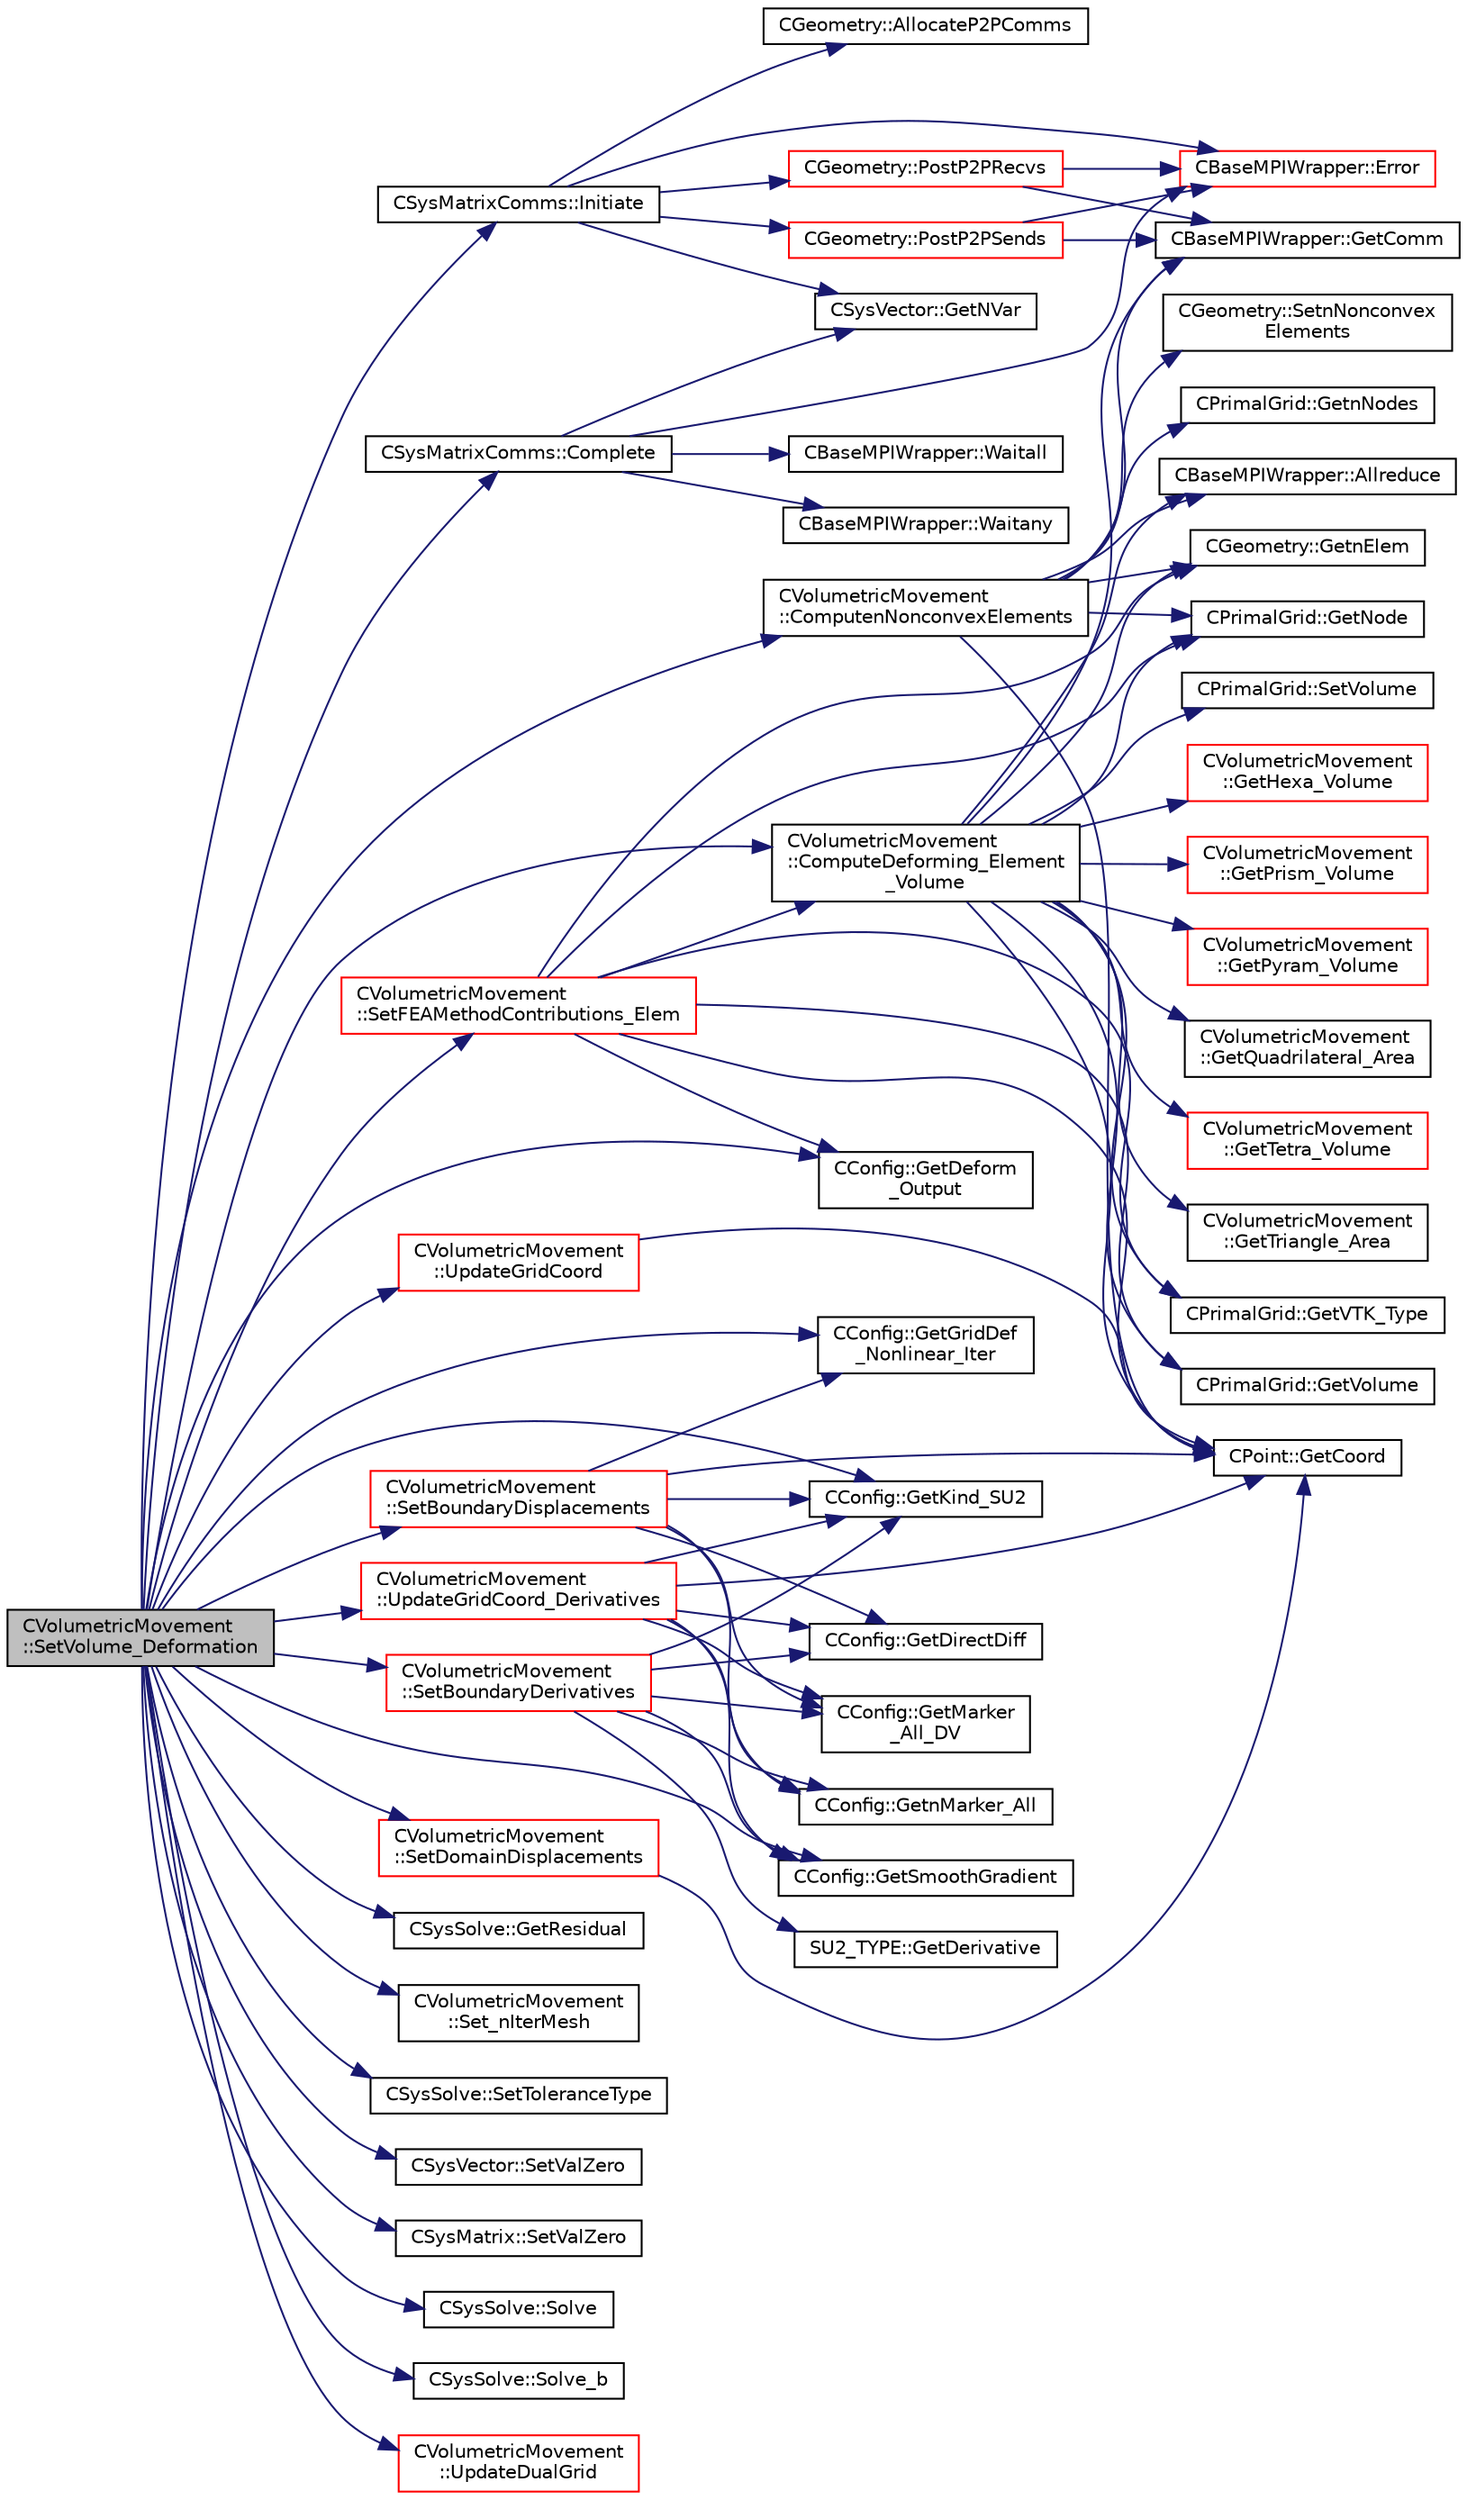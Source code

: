 digraph "CVolumetricMovement::SetVolume_Deformation"
{
 // LATEX_PDF_SIZE
  edge [fontname="Helvetica",fontsize="10",labelfontname="Helvetica",labelfontsize="10"];
  node [fontname="Helvetica",fontsize="10",shape=record];
  rankdir="LR";
  Node1 [label="CVolumetricMovement\l::SetVolume_Deformation",height=0.2,width=0.4,color="black", fillcolor="grey75", style="filled", fontcolor="black",tooltip="Grid deformation using the spring analogy method."];
  Node1 -> Node2 [color="midnightblue",fontsize="10",style="solid",fontname="Helvetica"];
  Node2 [label="CSysMatrixComms::Complete",height=0.2,width=0.4,color="black", fillcolor="white", style="filled",URL="$structCSysMatrixComms.html#a672e72a89fc1ae7345d0ce91bd81972b",tooltip="Routine to complete the set of non-blocking communications launched by Initiate() and unpacking of th..."];
  Node2 -> Node3 [color="midnightblue",fontsize="10",style="solid",fontname="Helvetica"];
  Node3 [label="CBaseMPIWrapper::Error",height=0.2,width=0.4,color="red", fillcolor="white", style="filled",URL="$classCBaseMPIWrapper.html#a04457c47629bda56704e6a8804833eeb",tooltip=" "];
  Node2 -> Node5 [color="midnightblue",fontsize="10",style="solid",fontname="Helvetica"];
  Node5 [label="CSysVector::GetNVar",height=0.2,width=0.4,color="black", fillcolor="white", style="filled",URL="$classCSysVector.html#ac0b4bcd823f7905143430a7bbdcad6f2",tooltip="return the number of variables at each block (typically number per node)"];
  Node2 -> Node6 [color="midnightblue",fontsize="10",style="solid",fontname="Helvetica"];
  Node6 [label="CBaseMPIWrapper::Waitall",height=0.2,width=0.4,color="black", fillcolor="white", style="filled",URL="$classCBaseMPIWrapper.html#a01c02f8c0c799ccd15023f0c2c3cae27",tooltip=" "];
  Node2 -> Node7 [color="midnightblue",fontsize="10",style="solid",fontname="Helvetica"];
  Node7 [label="CBaseMPIWrapper::Waitany",height=0.2,width=0.4,color="black", fillcolor="white", style="filled",URL="$classCBaseMPIWrapper.html#a5f4a1382f625fbbfb2c6224a87591825",tooltip=" "];
  Node1 -> Node8 [color="midnightblue",fontsize="10",style="solid",fontname="Helvetica"];
  Node8 [label="CVolumetricMovement\l::ComputeDeforming_Element\l_Volume",height=0.2,width=0.4,color="black", fillcolor="white", style="filled",URL="$classCVolumetricMovement.html#a7acdc25230eeae12974e8b4ffa054497",tooltip="Check for negative volumes (all elements) after performing grid deformation."];
  Node8 -> Node9 [color="midnightblue",fontsize="10",style="solid",fontname="Helvetica"];
  Node9 [label="CBaseMPIWrapper::Allreduce",height=0.2,width=0.4,color="black", fillcolor="white", style="filled",URL="$classCBaseMPIWrapper.html#a381d4b3738c09d92ee1ae9f89715b541",tooltip=" "];
  Node8 -> Node10 [color="midnightblue",fontsize="10",style="solid",fontname="Helvetica"];
  Node10 [label="CBaseMPIWrapper::GetComm",height=0.2,width=0.4,color="black", fillcolor="white", style="filled",URL="$classCBaseMPIWrapper.html#a8154391fc3522954802889d81d4ef5da",tooltip=" "];
  Node8 -> Node11 [color="midnightblue",fontsize="10",style="solid",fontname="Helvetica"];
  Node11 [label="CPoint::GetCoord",height=0.2,width=0.4,color="black", fillcolor="white", style="filled",URL="$classCPoint.html#ab16c29dd03911529cd73bf467c313179",tooltip="Get the coordinates dor the control volume."];
  Node8 -> Node12 [color="midnightblue",fontsize="10",style="solid",fontname="Helvetica"];
  Node12 [label="CVolumetricMovement\l::GetHexa_Volume",height=0.2,width=0.4,color="red", fillcolor="white", style="filled",URL="$classCVolumetricMovement.html#a9f64dfd8852769dde44251d1891f79f7",tooltip="Compute the shape functions for hexahedron."];
  Node8 -> Node14 [color="midnightblue",fontsize="10",style="solid",fontname="Helvetica"];
  Node14 [label="CGeometry::GetnElem",height=0.2,width=0.4,color="black", fillcolor="white", style="filled",URL="$classCGeometry.html#a3cac58e3b4dd3f8350bd308acb7e3bc1",tooltip="Get number of elements."];
  Node8 -> Node15 [color="midnightblue",fontsize="10",style="solid",fontname="Helvetica"];
  Node15 [label="CPrimalGrid::GetNode",height=0.2,width=0.4,color="black", fillcolor="white", style="filled",URL="$classCPrimalGrid.html#a6353b89f5a8a3948cd475da6152bf077",tooltip="Get the nodes shared by the primal grid element."];
  Node8 -> Node16 [color="midnightblue",fontsize="10",style="solid",fontname="Helvetica"];
  Node16 [label="CVolumetricMovement\l::GetPrism_Volume",height=0.2,width=0.4,color="red", fillcolor="white", style="filled",URL="$classCVolumetricMovement.html#a9562d2a0f25665a91ca15aa977a30676",tooltip="Compute the shape functions for hexahedron."];
  Node8 -> Node17 [color="midnightblue",fontsize="10",style="solid",fontname="Helvetica"];
  Node17 [label="CVolumetricMovement\l::GetPyram_Volume",height=0.2,width=0.4,color="red", fillcolor="white", style="filled",URL="$classCVolumetricMovement.html#a9ec6a2fa1a0720585e3ccacf7b5f7df3",tooltip="Compute the shape functions for hexahedron."];
  Node8 -> Node18 [color="midnightblue",fontsize="10",style="solid",fontname="Helvetica"];
  Node18 [label="CVolumetricMovement\l::GetQuadrilateral_Area",height=0.2,width=0.4,color="black", fillcolor="white", style="filled",URL="$classCVolumetricMovement.html#a28a79d0b6e2568d100dd5b8074730c02",tooltip="Compute the shape functions for hexahedron."];
  Node8 -> Node19 [color="midnightblue",fontsize="10",style="solid",fontname="Helvetica"];
  Node19 [label="CVolumetricMovement\l::GetTetra_Volume",height=0.2,width=0.4,color="red", fillcolor="white", style="filled",URL="$classCVolumetricMovement.html#ac211b313f49bcb59f82a6ae9b2c158b1",tooltip="Compute the shape functions for hexahedron."];
  Node8 -> Node20 [color="midnightblue",fontsize="10",style="solid",fontname="Helvetica"];
  Node20 [label="CVolumetricMovement\l::GetTriangle_Area",height=0.2,width=0.4,color="black", fillcolor="white", style="filled",URL="$classCVolumetricMovement.html#ad530e178938f5ed5d029470d138fc8be",tooltip="Compute the shape functions for hexahedron."];
  Node8 -> Node21 [color="midnightblue",fontsize="10",style="solid",fontname="Helvetica"];
  Node21 [label="CPrimalGrid::GetVolume",height=0.2,width=0.4,color="black", fillcolor="white", style="filled",URL="$classCPrimalGrid.html#a21122a187207f6cbd552d98c60e848c4",tooltip="Get the center of gravity of an element (including edges)."];
  Node8 -> Node22 [color="midnightblue",fontsize="10",style="solid",fontname="Helvetica"];
  Node22 [label="CPrimalGrid::GetVTK_Type",height=0.2,width=0.4,color="black", fillcolor="white", style="filled",URL="$classCPrimalGrid.html#ad506ad8f97dd70d71c1ee6f407df4cf5",tooltip="Get VTK type."];
  Node8 -> Node23 [color="midnightblue",fontsize="10",style="solid",fontname="Helvetica"];
  Node23 [label="CPrimalGrid::SetVolume",height=0.2,width=0.4,color="black", fillcolor="white", style="filled",URL="$classCPrimalGrid.html#a14dbb458d64bbc96aa69507d849054fe",tooltip="Set the center of gravity of an element (including edges)."];
  Node1 -> Node24 [color="midnightblue",fontsize="10",style="solid",fontname="Helvetica"];
  Node24 [label="CVolumetricMovement\l::ComputenNonconvexElements",height=0.2,width=0.4,color="black", fillcolor="white", style="filled",URL="$classCVolumetricMovement.html#ab80270f600d944501508237568a163bb",tooltip="Compute amount of nonconvex elements."];
  Node24 -> Node9 [color="midnightblue",fontsize="10",style="solid",fontname="Helvetica"];
  Node24 -> Node10 [color="midnightblue",fontsize="10",style="solid",fontname="Helvetica"];
  Node24 -> Node11 [color="midnightblue",fontsize="10",style="solid",fontname="Helvetica"];
  Node24 -> Node14 [color="midnightblue",fontsize="10",style="solid",fontname="Helvetica"];
  Node24 -> Node25 [color="midnightblue",fontsize="10",style="solid",fontname="Helvetica"];
  Node25 [label="CPrimalGrid::GetnNodes",height=0.2,width=0.4,color="black", fillcolor="white", style="filled",URL="$classCPrimalGrid.html#ad07e4929bb7093fd08f1314a57739cce",tooltip="Get number of nodes of the element."];
  Node24 -> Node15 [color="midnightblue",fontsize="10",style="solid",fontname="Helvetica"];
  Node24 -> Node26 [color="midnightblue",fontsize="10",style="solid",fontname="Helvetica"];
  Node26 [label="CGeometry::SetnNonconvex\lElements",height=0.2,width=0.4,color="black", fillcolor="white", style="filled",URL="$classCGeometry.html#a9f0580ad85f8ee315f401896f15eccdc",tooltip="Set the amount of nonconvex elements in the mesh."];
  Node1 -> Node27 [color="midnightblue",fontsize="10",style="solid",fontname="Helvetica"];
  Node27 [label="CConfig::GetDeform\l_Output",height=0.2,width=0.4,color="black", fillcolor="white", style="filled",URL="$classCConfig.html#addf46fdb73c59de82d7a559c3588582a",tooltip="Get information about writing grid deformation residuals to the console."];
  Node1 -> Node28 [color="midnightblue",fontsize="10",style="solid",fontname="Helvetica"];
  Node28 [label="CConfig::GetGridDef\l_Nonlinear_Iter",height=0.2,width=0.4,color="black", fillcolor="white", style="filled",URL="$classCConfig.html#ab4138bc980175ed3f2b763a18bdd67ff",tooltip="Get the number of nonlinear increments for mesh deformation."];
  Node1 -> Node29 [color="midnightblue",fontsize="10",style="solid",fontname="Helvetica"];
  Node29 [label="CConfig::GetKind_SU2",height=0.2,width=0.4,color="black", fillcolor="white", style="filled",URL="$classCConfig.html#a8a176b0a0c34db4d6dcc9e55e240e37b",tooltip="Get the kind of SU2 software component."];
  Node1 -> Node30 [color="midnightblue",fontsize="10",style="solid",fontname="Helvetica"];
  Node30 [label="CSysSolve::GetResidual",height=0.2,width=0.4,color="black", fillcolor="white", style="filled",URL="$classCSysSolve.html#a8309f4c3819dc3462a1ec6fc7a94bccc",tooltip="Get the final residual."];
  Node1 -> Node31 [color="midnightblue",fontsize="10",style="solid",fontname="Helvetica"];
  Node31 [label="CConfig::GetSmoothGradient",height=0.2,width=0.4,color="black", fillcolor="white", style="filled",URL="$classCConfig.html#ab95541bd4f7a07fa46e26ea0638a656e",tooltip="Check if the gradient smoothing is active."];
  Node1 -> Node32 [color="midnightblue",fontsize="10",style="solid",fontname="Helvetica"];
  Node32 [label="CSysMatrixComms::Initiate",height=0.2,width=0.4,color="black", fillcolor="white", style="filled",URL="$structCSysMatrixComms.html#abaab86d2a9c3a43ef4ed2de79d4e905a",tooltip="Routine to load a vector quantity into the data structures for MPI point-to-point communication and t..."];
  Node32 -> Node33 [color="midnightblue",fontsize="10",style="solid",fontname="Helvetica"];
  Node33 [label="CGeometry::AllocateP2PComms",height=0.2,width=0.4,color="black", fillcolor="white", style="filled",URL="$classCGeometry.html#ab8d78a9f4017431b7542e154f58a7e63",tooltip="Routine to allocate buffers for point-to-point MPI communications. Also called to dynamically realloc..."];
  Node32 -> Node3 [color="midnightblue",fontsize="10",style="solid",fontname="Helvetica"];
  Node32 -> Node5 [color="midnightblue",fontsize="10",style="solid",fontname="Helvetica"];
  Node32 -> Node34 [color="midnightblue",fontsize="10",style="solid",fontname="Helvetica"];
  Node34 [label="CGeometry::PostP2PRecvs",height=0.2,width=0.4,color="red", fillcolor="white", style="filled",URL="$classCGeometry.html#a0951357cde88070db559d6d2511a515d",tooltip="Routine to launch non-blocking recvs only for all point-to-point communication with neighboring parti..."];
  Node34 -> Node3 [color="midnightblue",fontsize="10",style="solid",fontname="Helvetica"];
  Node34 -> Node10 [color="midnightblue",fontsize="10",style="solid",fontname="Helvetica"];
  Node32 -> Node36 [color="midnightblue",fontsize="10",style="solid",fontname="Helvetica"];
  Node36 [label="CGeometry::PostP2PSends",height=0.2,width=0.4,color="red", fillcolor="white", style="filled",URL="$classCGeometry.html#a3fd5ef26d01c258616c8bd5f83e345f5",tooltip="Routine to launch a single non-blocking send once the buffer is loaded for a point-to-point commucati..."];
  Node36 -> Node3 [color="midnightblue",fontsize="10",style="solid",fontname="Helvetica"];
  Node36 -> Node10 [color="midnightblue",fontsize="10",style="solid",fontname="Helvetica"];
  Node1 -> Node38 [color="midnightblue",fontsize="10",style="solid",fontname="Helvetica"];
  Node38 [label="CVolumetricMovement\l::Set_nIterMesh",height=0.2,width=0.4,color="black", fillcolor="white", style="filled",URL="$classCVolumetricMovement.html#a9d786a277257f4b74b09df1c5be14c04",tooltip="Store the number of iterations when moving the mesh."];
  Node1 -> Node39 [color="midnightblue",fontsize="10",style="solid",fontname="Helvetica"];
  Node39 [label="CVolumetricMovement\l::SetBoundaryDerivatives",height=0.2,width=0.4,color="red", fillcolor="white", style="filled",URL="$classCVolumetricMovement.html#aaad89d6c6a1276fa77b0dc52fe4184fa",tooltip="Set the derivatives of the boundary nodes."];
  Node39 -> Node40 [color="midnightblue",fontsize="10",style="solid",fontname="Helvetica"];
  Node40 [label="SU2_TYPE::GetDerivative",height=0.2,width=0.4,color="black", fillcolor="white", style="filled",URL="$namespaceSU2__TYPE.html#a7300627e76e21e6d1a3bd8bf7c2fcd74",tooltip="Get the derivative value of the datatype (needs to be implemented for each new type)."];
  Node39 -> Node41 [color="midnightblue",fontsize="10",style="solid",fontname="Helvetica"];
  Node41 [label="CConfig::GetDirectDiff",height=0.2,width=0.4,color="black", fillcolor="white", style="filled",URL="$classCConfig.html#a1756760d4a98f886411a703d71bda3f2",tooltip="Get the direct differentation method."];
  Node39 -> Node29 [color="midnightblue",fontsize="10",style="solid",fontname="Helvetica"];
  Node39 -> Node42 [color="midnightblue",fontsize="10",style="solid",fontname="Helvetica"];
  Node42 [label="CConfig::GetMarker\l_All_DV",height=0.2,width=0.4,color="black", fillcolor="white", style="filled",URL="$classCConfig.html#aaae83227f09eb4581bd01093377240be",tooltip="Get the DV information for a marker val_marker."];
  Node39 -> Node43 [color="midnightblue",fontsize="10",style="solid",fontname="Helvetica"];
  Node43 [label="CConfig::GetnMarker_All",height=0.2,width=0.4,color="black", fillcolor="white", style="filled",URL="$classCConfig.html#a459dee039e618d21a5d78db61c221240",tooltip="Get the total number of boundary markers of the local process including send/receive domains."];
  Node39 -> Node31 [color="midnightblue",fontsize="10",style="solid",fontname="Helvetica"];
  Node1 -> Node49 [color="midnightblue",fontsize="10",style="solid",fontname="Helvetica"];
  Node49 [label="CVolumetricMovement\l::SetBoundaryDisplacements",height=0.2,width=0.4,color="red", fillcolor="white", style="filled",URL="$classCVolumetricMovement.html#a3555067b3e76a3d6fed5d78a21a776ea",tooltip="Check the boundary vertex that are going to be moved."];
  Node49 -> Node11 [color="midnightblue",fontsize="10",style="solid",fontname="Helvetica"];
  Node49 -> Node41 [color="midnightblue",fontsize="10",style="solid",fontname="Helvetica"];
  Node49 -> Node28 [color="midnightblue",fontsize="10",style="solid",fontname="Helvetica"];
  Node49 -> Node29 [color="midnightblue",fontsize="10",style="solid",fontname="Helvetica"];
  Node49 -> Node42 [color="midnightblue",fontsize="10",style="solid",fontname="Helvetica"];
  Node49 -> Node43 [color="midnightblue",fontsize="10",style="solid",fontname="Helvetica"];
  Node1 -> Node56 [color="midnightblue",fontsize="10",style="solid",fontname="Helvetica"];
  Node56 [label="CVolumetricMovement\l::SetDomainDisplacements",height=0.2,width=0.4,color="red", fillcolor="white", style="filled",URL="$classCVolumetricMovement.html#a34e2da985ad10e2db2d7b3753f0569c3",tooltip="Check the domain points vertex that are going to be moved."];
  Node56 -> Node11 [color="midnightblue",fontsize="10",style="solid",fontname="Helvetica"];
  Node1 -> Node62 [color="midnightblue",fontsize="10",style="solid",fontname="Helvetica"];
  Node62 [label="CVolumetricMovement\l::SetFEAMethodContributions_Elem",height=0.2,width=0.4,color="red", fillcolor="white", style="filled",URL="$classCVolumetricMovement.html#ad26b11c08de25982c8f254d465d244bb",tooltip="Compute the stiffness matrix for grid deformation using spring analogy."];
  Node62 -> Node8 [color="midnightblue",fontsize="10",style="solid",fontname="Helvetica"];
  Node62 -> Node11 [color="midnightblue",fontsize="10",style="solid",fontname="Helvetica"];
  Node62 -> Node27 [color="midnightblue",fontsize="10",style="solid",fontname="Helvetica"];
  Node62 -> Node14 [color="midnightblue",fontsize="10",style="solid",fontname="Helvetica"];
  Node62 -> Node15 [color="midnightblue",fontsize="10",style="solid",fontname="Helvetica"];
  Node62 -> Node21 [color="midnightblue",fontsize="10",style="solid",fontname="Helvetica"];
  Node62 -> Node22 [color="midnightblue",fontsize="10",style="solid",fontname="Helvetica"];
  Node1 -> Node82 [color="midnightblue",fontsize="10",style="solid",fontname="Helvetica"];
  Node82 [label="CSysSolve::SetToleranceType",height=0.2,width=0.4,color="black", fillcolor="white", style="filled",URL="$classCSysSolve.html#a06535635ed1540bde6e7784f245a70e2",tooltip="Set the type of the tolerance for stoping the linear solvers (RELATIVE or ABSOLUTE)."];
  Node1 -> Node83 [color="midnightblue",fontsize="10",style="solid",fontname="Helvetica"];
  Node83 [label="CSysVector::SetValZero",height=0.2,width=0.4,color="black", fillcolor="white", style="filled",URL="$classCSysVector.html#aa179ddab500faadee96bebecff9e201d",tooltip="Sets to zero all the entries of the vector."];
  Node1 -> Node84 [color="midnightblue",fontsize="10",style="solid",fontname="Helvetica"];
  Node84 [label="CSysMatrix::SetValZero",height=0.2,width=0.4,color="black", fillcolor="white", style="filled",URL="$classCSysMatrix.html#a8f974ad2e089dccfc99ea21a4ef5a819",tooltip="Sets to zero all the entries of the sparse matrix."];
  Node1 -> Node85 [color="midnightblue",fontsize="10",style="solid",fontname="Helvetica"];
  Node85 [label="CSysSolve::Solve",height=0.2,width=0.4,color="black", fillcolor="white", style="filled",URL="$classCSysSolve.html#a8b6b6ec9a70f8207cbf0b7a5c37eaef8",tooltip="Solve the linear system using a Krylov subspace method."];
  Node1 -> Node86 [color="midnightblue",fontsize="10",style="solid",fontname="Helvetica"];
  Node86 [label="CSysSolve::Solve_b",height=0.2,width=0.4,color="black", fillcolor="white", style="filled",URL="$classCSysSolve.html#a070d6692abebe9e24228932f8e618925",tooltip="Solve the adjoint linear system using a Krylov subspace method."];
  Node1 -> Node87 [color="midnightblue",fontsize="10",style="solid",fontname="Helvetica"];
  Node87 [label="CVolumetricMovement\l::UpdateDualGrid",height=0.2,width=0.4,color="red", fillcolor="white", style="filled",URL="$classCVolumetricMovement.html#a434fc9989fc773704d174d048a4ca61e",tooltip="Update the dual grid after the grid movement (edges and control volumes)."];
  Node1 -> Node91 [color="midnightblue",fontsize="10",style="solid",fontname="Helvetica"];
  Node91 [label="CVolumetricMovement\l::UpdateGridCoord",height=0.2,width=0.4,color="red", fillcolor="white", style="filled",URL="$classCVolumetricMovement.html#aad474762b9f95bb5c867fe33fdb4efba",tooltip="Update the value of the coordinates after the grid movement."];
  Node91 -> Node11 [color="midnightblue",fontsize="10",style="solid",fontname="Helvetica"];
  Node1 -> Node110 [color="midnightblue",fontsize="10",style="solid",fontname="Helvetica"];
  Node110 [label="CVolumetricMovement\l::UpdateGridCoord_Derivatives",height=0.2,width=0.4,color="red", fillcolor="white", style="filled",URL="$classCVolumetricMovement.html#a03392b57e29ad61962606cc8133b5498",tooltip="Update the derivatives of the coordinates after the grid movement."];
  Node110 -> Node11 [color="midnightblue",fontsize="10",style="solid",fontname="Helvetica"];
  Node110 -> Node41 [color="midnightblue",fontsize="10",style="solid",fontname="Helvetica"];
  Node110 -> Node29 [color="midnightblue",fontsize="10",style="solid",fontname="Helvetica"];
  Node110 -> Node42 [color="midnightblue",fontsize="10",style="solid",fontname="Helvetica"];
  Node110 -> Node43 [color="midnightblue",fontsize="10",style="solid",fontname="Helvetica"];
  Node110 -> Node31 [color="midnightblue",fontsize="10",style="solid",fontname="Helvetica"];
}
